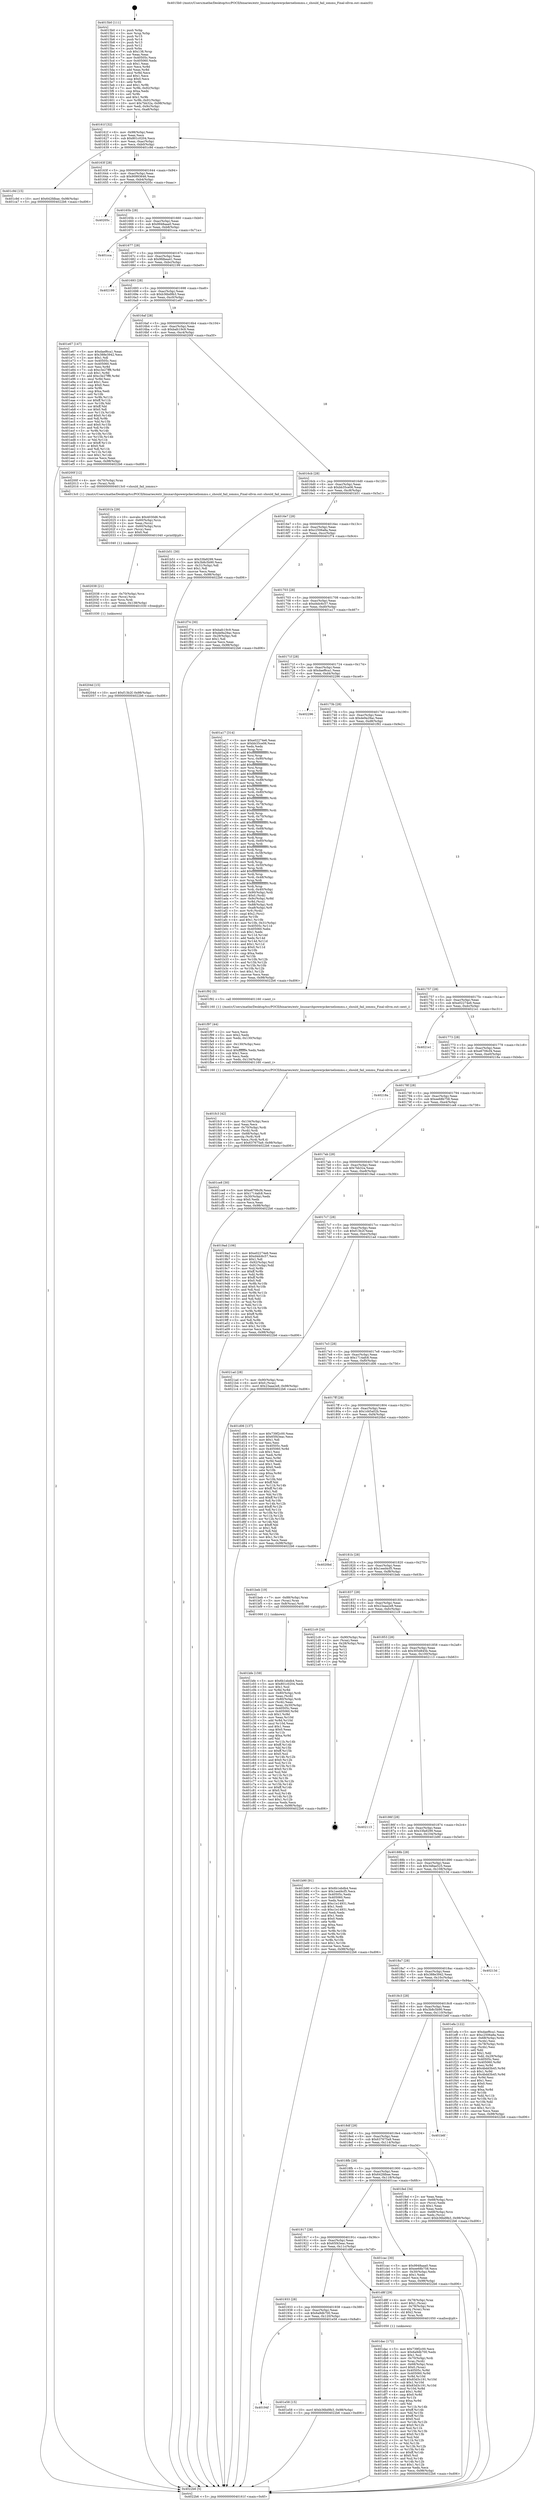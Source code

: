 digraph "0x4015b0" {
  label = "0x4015b0 (/mnt/c/Users/mathe/Desktop/tcc/POCII/binaries/extr_linuxarchpowerpckerneliommu.c_should_fail_iommu_Final-ollvm.out::main(0))"
  labelloc = "t"
  node[shape=record]

  Entry [label="",width=0.3,height=0.3,shape=circle,fillcolor=black,style=filled]
  "0x40161f" [label="{
     0x40161f [32]\l
     | [instrs]\l
     &nbsp;&nbsp;0x40161f \<+6\>: mov -0x98(%rbp),%eax\l
     &nbsp;&nbsp;0x401625 \<+2\>: mov %eax,%ecx\l
     &nbsp;&nbsp;0x401627 \<+6\>: sub $0x801c0204,%ecx\l
     &nbsp;&nbsp;0x40162d \<+6\>: mov %eax,-0xac(%rbp)\l
     &nbsp;&nbsp;0x401633 \<+6\>: mov %ecx,-0xb0(%rbp)\l
     &nbsp;&nbsp;0x401639 \<+6\>: je 0000000000401c9d \<main+0x6ed\>\l
  }"]
  "0x401c9d" [label="{
     0x401c9d [15]\l
     | [instrs]\l
     &nbsp;&nbsp;0x401c9d \<+10\>: movl $0x642fdbae,-0x98(%rbp)\l
     &nbsp;&nbsp;0x401ca7 \<+5\>: jmp 00000000004022b6 \<main+0xd06\>\l
  }"]
  "0x40163f" [label="{
     0x40163f [28]\l
     | [instrs]\l
     &nbsp;&nbsp;0x40163f \<+5\>: jmp 0000000000401644 \<main+0x94\>\l
     &nbsp;&nbsp;0x401644 \<+6\>: mov -0xac(%rbp),%eax\l
     &nbsp;&nbsp;0x40164a \<+5\>: sub $0x90993646,%eax\l
     &nbsp;&nbsp;0x40164f \<+6\>: mov %eax,-0xb4(%rbp)\l
     &nbsp;&nbsp;0x401655 \<+6\>: je 000000000040205c \<main+0xaac\>\l
  }"]
  Exit [label="",width=0.3,height=0.3,shape=circle,fillcolor=black,style=filled,peripheries=2]
  "0x40205c" [label="{
     0x40205c\l
  }", style=dashed]
  "0x40165b" [label="{
     0x40165b [28]\l
     | [instrs]\l
     &nbsp;&nbsp;0x40165b \<+5\>: jmp 0000000000401660 \<main+0xb0\>\l
     &nbsp;&nbsp;0x401660 \<+6\>: mov -0xac(%rbp),%eax\l
     &nbsp;&nbsp;0x401666 \<+5\>: sub $0x9948aaa0,%eax\l
     &nbsp;&nbsp;0x40166b \<+6\>: mov %eax,-0xb8(%rbp)\l
     &nbsp;&nbsp;0x401671 \<+6\>: je 0000000000401cca \<main+0x71a\>\l
  }"]
  "0x40204d" [label="{
     0x40204d [15]\l
     | [instrs]\l
     &nbsp;&nbsp;0x40204d \<+10\>: movl $0xf13b2f,-0x98(%rbp)\l
     &nbsp;&nbsp;0x402057 \<+5\>: jmp 00000000004022b6 \<main+0xd06\>\l
  }"]
  "0x401cca" [label="{
     0x401cca\l
  }", style=dashed]
  "0x401677" [label="{
     0x401677 [28]\l
     | [instrs]\l
     &nbsp;&nbsp;0x401677 \<+5\>: jmp 000000000040167c \<main+0xcc\>\l
     &nbsp;&nbsp;0x40167c \<+6\>: mov -0xac(%rbp),%eax\l
     &nbsp;&nbsp;0x401682 \<+5\>: sub $0x9fdbea41,%eax\l
     &nbsp;&nbsp;0x401687 \<+6\>: mov %eax,-0xbc(%rbp)\l
     &nbsp;&nbsp;0x40168d \<+6\>: je 0000000000402199 \<main+0xbe9\>\l
  }"]
  "0x402038" [label="{
     0x402038 [21]\l
     | [instrs]\l
     &nbsp;&nbsp;0x402038 \<+4\>: mov -0x70(%rbp),%rcx\l
     &nbsp;&nbsp;0x40203c \<+3\>: mov (%rcx),%rcx\l
     &nbsp;&nbsp;0x40203f \<+3\>: mov %rcx,%rdi\l
     &nbsp;&nbsp;0x402042 \<+6\>: mov %eax,-0x138(%rbp)\l
     &nbsp;&nbsp;0x402048 \<+5\>: call 0000000000401030 \<free@plt\>\l
     | [calls]\l
     &nbsp;&nbsp;0x401030 \{1\} (unknown)\l
  }"]
  "0x402199" [label="{
     0x402199\l
  }", style=dashed]
  "0x401693" [label="{
     0x401693 [28]\l
     | [instrs]\l
     &nbsp;&nbsp;0x401693 \<+5\>: jmp 0000000000401698 \<main+0xe8\>\l
     &nbsp;&nbsp;0x401698 \<+6\>: mov -0xac(%rbp),%eax\l
     &nbsp;&nbsp;0x40169e \<+5\>: sub $0xb36bd9b3,%eax\l
     &nbsp;&nbsp;0x4016a3 \<+6\>: mov %eax,-0xc0(%rbp)\l
     &nbsp;&nbsp;0x4016a9 \<+6\>: je 0000000000401e67 \<main+0x8b7\>\l
  }"]
  "0x40201b" [label="{
     0x40201b [29]\l
     | [instrs]\l
     &nbsp;&nbsp;0x40201b \<+10\>: movabs $0x4030d6,%rdi\l
     &nbsp;&nbsp;0x402025 \<+4\>: mov -0x60(%rbp),%rcx\l
     &nbsp;&nbsp;0x402029 \<+2\>: mov %eax,(%rcx)\l
     &nbsp;&nbsp;0x40202b \<+4\>: mov -0x60(%rbp),%rcx\l
     &nbsp;&nbsp;0x40202f \<+2\>: mov (%rcx),%esi\l
     &nbsp;&nbsp;0x402031 \<+2\>: mov $0x0,%al\l
     &nbsp;&nbsp;0x402033 \<+5\>: call 0000000000401040 \<printf@plt\>\l
     | [calls]\l
     &nbsp;&nbsp;0x401040 \{1\} (unknown)\l
  }"]
  "0x401e67" [label="{
     0x401e67 [147]\l
     | [instrs]\l
     &nbsp;&nbsp;0x401e67 \<+5\>: mov $0xdaef6ca1,%eax\l
     &nbsp;&nbsp;0x401e6c \<+5\>: mov $0x388e3942,%ecx\l
     &nbsp;&nbsp;0x401e71 \<+2\>: mov $0x1,%dl\l
     &nbsp;&nbsp;0x401e73 \<+7\>: mov 0x40505c,%esi\l
     &nbsp;&nbsp;0x401e7a \<+7\>: mov 0x405060,%edi\l
     &nbsp;&nbsp;0x401e81 \<+3\>: mov %esi,%r8d\l
     &nbsp;&nbsp;0x401e84 \<+7\>: sub $0xc3e27ff8,%r8d\l
     &nbsp;&nbsp;0x401e8b \<+4\>: sub $0x1,%r8d\l
     &nbsp;&nbsp;0x401e8f \<+7\>: add $0xc3e27ff8,%r8d\l
     &nbsp;&nbsp;0x401e96 \<+4\>: imul %r8d,%esi\l
     &nbsp;&nbsp;0x401e9a \<+3\>: and $0x1,%esi\l
     &nbsp;&nbsp;0x401e9d \<+3\>: cmp $0x0,%esi\l
     &nbsp;&nbsp;0x401ea0 \<+4\>: sete %r9b\l
     &nbsp;&nbsp;0x401ea4 \<+3\>: cmp $0xa,%edi\l
     &nbsp;&nbsp;0x401ea7 \<+4\>: setl %r10b\l
     &nbsp;&nbsp;0x401eab \<+3\>: mov %r9b,%r11b\l
     &nbsp;&nbsp;0x401eae \<+4\>: xor $0xff,%r11b\l
     &nbsp;&nbsp;0x401eb2 \<+3\>: mov %r10b,%bl\l
     &nbsp;&nbsp;0x401eb5 \<+3\>: xor $0xff,%bl\l
     &nbsp;&nbsp;0x401eb8 \<+3\>: xor $0x0,%dl\l
     &nbsp;&nbsp;0x401ebb \<+3\>: mov %r11b,%r14b\l
     &nbsp;&nbsp;0x401ebe \<+4\>: and $0x0,%r14b\l
     &nbsp;&nbsp;0x401ec2 \<+3\>: and %dl,%r9b\l
     &nbsp;&nbsp;0x401ec5 \<+3\>: mov %bl,%r15b\l
     &nbsp;&nbsp;0x401ec8 \<+4\>: and $0x0,%r15b\l
     &nbsp;&nbsp;0x401ecc \<+3\>: and %dl,%r10b\l
     &nbsp;&nbsp;0x401ecf \<+3\>: or %r9b,%r14b\l
     &nbsp;&nbsp;0x401ed2 \<+3\>: or %r10b,%r15b\l
     &nbsp;&nbsp;0x401ed5 \<+3\>: xor %r15b,%r14b\l
     &nbsp;&nbsp;0x401ed8 \<+3\>: or %bl,%r11b\l
     &nbsp;&nbsp;0x401edb \<+4\>: xor $0xff,%r11b\l
     &nbsp;&nbsp;0x401edf \<+3\>: or $0x0,%dl\l
     &nbsp;&nbsp;0x401ee2 \<+3\>: and %dl,%r11b\l
     &nbsp;&nbsp;0x401ee5 \<+3\>: or %r11b,%r14b\l
     &nbsp;&nbsp;0x401ee8 \<+4\>: test $0x1,%r14b\l
     &nbsp;&nbsp;0x401eec \<+3\>: cmovne %ecx,%eax\l
     &nbsp;&nbsp;0x401eef \<+6\>: mov %eax,-0x98(%rbp)\l
     &nbsp;&nbsp;0x401ef5 \<+5\>: jmp 00000000004022b6 \<main+0xd06\>\l
  }"]
  "0x4016af" [label="{
     0x4016af [28]\l
     | [instrs]\l
     &nbsp;&nbsp;0x4016af \<+5\>: jmp 00000000004016b4 \<main+0x104\>\l
     &nbsp;&nbsp;0x4016b4 \<+6\>: mov -0xac(%rbp),%eax\l
     &nbsp;&nbsp;0x4016ba \<+5\>: sub $0xbafc19c9,%eax\l
     &nbsp;&nbsp;0x4016bf \<+6\>: mov %eax,-0xc4(%rbp)\l
     &nbsp;&nbsp;0x4016c5 \<+6\>: je 000000000040200f \<main+0xa5f\>\l
  }"]
  "0x401fc3" [label="{
     0x401fc3 [42]\l
     | [instrs]\l
     &nbsp;&nbsp;0x401fc3 \<+6\>: mov -0x134(%rbp),%ecx\l
     &nbsp;&nbsp;0x401fc9 \<+3\>: imul %eax,%ecx\l
     &nbsp;&nbsp;0x401fcc \<+4\>: mov -0x70(%rbp),%rdi\l
     &nbsp;&nbsp;0x401fd0 \<+3\>: mov (%rdi),%rdi\l
     &nbsp;&nbsp;0x401fd3 \<+4\>: mov -0x68(%rbp),%r8\l
     &nbsp;&nbsp;0x401fd7 \<+3\>: movslq (%r8),%r8\l
     &nbsp;&nbsp;0x401fda \<+4\>: mov %ecx,(%rdi,%r8,4)\l
     &nbsp;&nbsp;0x401fde \<+10\>: movl $0x637675a9,-0x98(%rbp)\l
     &nbsp;&nbsp;0x401fe8 \<+5\>: jmp 00000000004022b6 \<main+0xd06\>\l
  }"]
  "0x40200f" [label="{
     0x40200f [12]\l
     | [instrs]\l
     &nbsp;&nbsp;0x40200f \<+4\>: mov -0x70(%rbp),%rax\l
     &nbsp;&nbsp;0x402013 \<+3\>: mov (%rax),%rdi\l
     &nbsp;&nbsp;0x402016 \<+5\>: call 00000000004013c0 \<should_fail_iommu\>\l
     | [calls]\l
     &nbsp;&nbsp;0x4013c0 \{1\} (/mnt/c/Users/mathe/Desktop/tcc/POCII/binaries/extr_linuxarchpowerpckerneliommu.c_should_fail_iommu_Final-ollvm.out::should_fail_iommu)\l
  }"]
  "0x4016cb" [label="{
     0x4016cb [28]\l
     | [instrs]\l
     &nbsp;&nbsp;0x4016cb \<+5\>: jmp 00000000004016d0 \<main+0x120\>\l
     &nbsp;&nbsp;0x4016d0 \<+6\>: mov -0xac(%rbp),%eax\l
     &nbsp;&nbsp;0x4016d6 \<+5\>: sub $0xbb35ce06,%eax\l
     &nbsp;&nbsp;0x4016db \<+6\>: mov %eax,-0xc8(%rbp)\l
     &nbsp;&nbsp;0x4016e1 \<+6\>: je 0000000000401b51 \<main+0x5a1\>\l
  }"]
  "0x401f97" [label="{
     0x401f97 [44]\l
     | [instrs]\l
     &nbsp;&nbsp;0x401f97 \<+2\>: xor %ecx,%ecx\l
     &nbsp;&nbsp;0x401f99 \<+5\>: mov $0x2,%edx\l
     &nbsp;&nbsp;0x401f9e \<+6\>: mov %edx,-0x130(%rbp)\l
     &nbsp;&nbsp;0x401fa4 \<+1\>: cltd\l
     &nbsp;&nbsp;0x401fa5 \<+6\>: mov -0x130(%rbp),%esi\l
     &nbsp;&nbsp;0x401fab \<+2\>: idiv %esi\l
     &nbsp;&nbsp;0x401fad \<+6\>: imul $0xfffffffe,%edx,%edx\l
     &nbsp;&nbsp;0x401fb3 \<+3\>: sub $0x1,%ecx\l
     &nbsp;&nbsp;0x401fb6 \<+2\>: sub %ecx,%edx\l
     &nbsp;&nbsp;0x401fb8 \<+6\>: mov %edx,-0x134(%rbp)\l
     &nbsp;&nbsp;0x401fbe \<+5\>: call 0000000000401160 \<next_i\>\l
     | [calls]\l
     &nbsp;&nbsp;0x401160 \{1\} (/mnt/c/Users/mathe/Desktop/tcc/POCII/binaries/extr_linuxarchpowerpckerneliommu.c_should_fail_iommu_Final-ollvm.out::next_i)\l
  }"]
  "0x401b51" [label="{
     0x401b51 [30]\l
     | [instrs]\l
     &nbsp;&nbsp;0x401b51 \<+5\>: mov $0x33fa9299,%eax\l
     &nbsp;&nbsp;0x401b56 \<+5\>: mov $0x3b8c5b90,%ecx\l
     &nbsp;&nbsp;0x401b5b \<+3\>: mov -0x31(%rbp),%dl\l
     &nbsp;&nbsp;0x401b5e \<+3\>: test $0x1,%dl\l
     &nbsp;&nbsp;0x401b61 \<+3\>: cmovne %ecx,%eax\l
     &nbsp;&nbsp;0x401b64 \<+6\>: mov %eax,-0x98(%rbp)\l
     &nbsp;&nbsp;0x401b6a \<+5\>: jmp 00000000004022b6 \<main+0xd06\>\l
  }"]
  "0x4016e7" [label="{
     0x4016e7 [28]\l
     | [instrs]\l
     &nbsp;&nbsp;0x4016e7 \<+5\>: jmp 00000000004016ec \<main+0x13c\>\l
     &nbsp;&nbsp;0x4016ec \<+6\>: mov -0xac(%rbp),%eax\l
     &nbsp;&nbsp;0x4016f2 \<+5\>: sub $0xc2506a8a,%eax\l
     &nbsp;&nbsp;0x4016f7 \<+6\>: mov %eax,-0xcc(%rbp)\l
     &nbsp;&nbsp;0x4016fd \<+6\>: je 0000000000401f74 \<main+0x9c4\>\l
  }"]
  "0x40194f" [label="{
     0x40194f\l
  }", style=dashed]
  "0x401f74" [label="{
     0x401f74 [30]\l
     | [instrs]\l
     &nbsp;&nbsp;0x401f74 \<+5\>: mov $0xbafc19c9,%eax\l
     &nbsp;&nbsp;0x401f79 \<+5\>: mov $0xde9a29ac,%ecx\l
     &nbsp;&nbsp;0x401f7e \<+3\>: mov -0x29(%rbp),%dl\l
     &nbsp;&nbsp;0x401f81 \<+3\>: test $0x1,%dl\l
     &nbsp;&nbsp;0x401f84 \<+3\>: cmovne %ecx,%eax\l
     &nbsp;&nbsp;0x401f87 \<+6\>: mov %eax,-0x98(%rbp)\l
     &nbsp;&nbsp;0x401f8d \<+5\>: jmp 00000000004022b6 \<main+0xd06\>\l
  }"]
  "0x401703" [label="{
     0x401703 [28]\l
     | [instrs]\l
     &nbsp;&nbsp;0x401703 \<+5\>: jmp 0000000000401708 \<main+0x158\>\l
     &nbsp;&nbsp;0x401708 \<+6\>: mov -0xac(%rbp),%eax\l
     &nbsp;&nbsp;0x40170e \<+5\>: sub $0xd4dc6c57,%eax\l
     &nbsp;&nbsp;0x401713 \<+6\>: mov %eax,-0xd0(%rbp)\l
     &nbsp;&nbsp;0x401719 \<+6\>: je 0000000000401a17 \<main+0x467\>\l
  }"]
  "0x401e58" [label="{
     0x401e58 [15]\l
     | [instrs]\l
     &nbsp;&nbsp;0x401e58 \<+10\>: movl $0xb36bd9b3,-0x98(%rbp)\l
     &nbsp;&nbsp;0x401e62 \<+5\>: jmp 00000000004022b6 \<main+0xd06\>\l
  }"]
  "0x401a17" [label="{
     0x401a17 [314]\l
     | [instrs]\l
     &nbsp;&nbsp;0x401a17 \<+5\>: mov $0xe02274e6,%eax\l
     &nbsp;&nbsp;0x401a1c \<+5\>: mov $0xbb35ce06,%ecx\l
     &nbsp;&nbsp;0x401a21 \<+2\>: xor %edx,%edx\l
     &nbsp;&nbsp;0x401a23 \<+3\>: mov %rsp,%rsi\l
     &nbsp;&nbsp;0x401a26 \<+4\>: add $0xfffffffffffffff0,%rsi\l
     &nbsp;&nbsp;0x401a2a \<+3\>: mov %rsi,%rsp\l
     &nbsp;&nbsp;0x401a2d \<+7\>: mov %rsi,-0x90(%rbp)\l
     &nbsp;&nbsp;0x401a34 \<+3\>: mov %rsp,%rsi\l
     &nbsp;&nbsp;0x401a37 \<+4\>: add $0xfffffffffffffff0,%rsi\l
     &nbsp;&nbsp;0x401a3b \<+3\>: mov %rsi,%rsp\l
     &nbsp;&nbsp;0x401a3e \<+3\>: mov %rsp,%rdi\l
     &nbsp;&nbsp;0x401a41 \<+4\>: add $0xfffffffffffffff0,%rdi\l
     &nbsp;&nbsp;0x401a45 \<+3\>: mov %rdi,%rsp\l
     &nbsp;&nbsp;0x401a48 \<+7\>: mov %rdi,-0x88(%rbp)\l
     &nbsp;&nbsp;0x401a4f \<+3\>: mov %rsp,%rdi\l
     &nbsp;&nbsp;0x401a52 \<+4\>: add $0xfffffffffffffff0,%rdi\l
     &nbsp;&nbsp;0x401a56 \<+3\>: mov %rdi,%rsp\l
     &nbsp;&nbsp;0x401a59 \<+4\>: mov %rdi,-0x80(%rbp)\l
     &nbsp;&nbsp;0x401a5d \<+3\>: mov %rsp,%rdi\l
     &nbsp;&nbsp;0x401a60 \<+4\>: add $0xfffffffffffffff0,%rdi\l
     &nbsp;&nbsp;0x401a64 \<+3\>: mov %rdi,%rsp\l
     &nbsp;&nbsp;0x401a67 \<+4\>: mov %rdi,-0x78(%rbp)\l
     &nbsp;&nbsp;0x401a6b \<+3\>: mov %rsp,%rdi\l
     &nbsp;&nbsp;0x401a6e \<+4\>: add $0xfffffffffffffff0,%rdi\l
     &nbsp;&nbsp;0x401a72 \<+3\>: mov %rdi,%rsp\l
     &nbsp;&nbsp;0x401a75 \<+4\>: mov %rdi,-0x70(%rbp)\l
     &nbsp;&nbsp;0x401a79 \<+3\>: mov %rsp,%rdi\l
     &nbsp;&nbsp;0x401a7c \<+4\>: add $0xfffffffffffffff0,%rdi\l
     &nbsp;&nbsp;0x401a80 \<+3\>: mov %rdi,%rsp\l
     &nbsp;&nbsp;0x401a83 \<+4\>: mov %rdi,-0x68(%rbp)\l
     &nbsp;&nbsp;0x401a87 \<+3\>: mov %rsp,%rdi\l
     &nbsp;&nbsp;0x401a8a \<+4\>: add $0xfffffffffffffff0,%rdi\l
     &nbsp;&nbsp;0x401a8e \<+3\>: mov %rdi,%rsp\l
     &nbsp;&nbsp;0x401a91 \<+4\>: mov %rdi,-0x60(%rbp)\l
     &nbsp;&nbsp;0x401a95 \<+3\>: mov %rsp,%rdi\l
     &nbsp;&nbsp;0x401a98 \<+4\>: add $0xfffffffffffffff0,%rdi\l
     &nbsp;&nbsp;0x401a9c \<+3\>: mov %rdi,%rsp\l
     &nbsp;&nbsp;0x401a9f \<+4\>: mov %rdi,-0x58(%rbp)\l
     &nbsp;&nbsp;0x401aa3 \<+3\>: mov %rsp,%rdi\l
     &nbsp;&nbsp;0x401aa6 \<+4\>: add $0xfffffffffffffff0,%rdi\l
     &nbsp;&nbsp;0x401aaa \<+3\>: mov %rdi,%rsp\l
     &nbsp;&nbsp;0x401aad \<+4\>: mov %rdi,-0x50(%rbp)\l
     &nbsp;&nbsp;0x401ab1 \<+3\>: mov %rsp,%rdi\l
     &nbsp;&nbsp;0x401ab4 \<+4\>: add $0xfffffffffffffff0,%rdi\l
     &nbsp;&nbsp;0x401ab8 \<+3\>: mov %rdi,%rsp\l
     &nbsp;&nbsp;0x401abb \<+4\>: mov %rdi,-0x48(%rbp)\l
     &nbsp;&nbsp;0x401abf \<+3\>: mov %rsp,%rdi\l
     &nbsp;&nbsp;0x401ac2 \<+4\>: add $0xfffffffffffffff0,%rdi\l
     &nbsp;&nbsp;0x401ac6 \<+3\>: mov %rdi,%rsp\l
     &nbsp;&nbsp;0x401ac9 \<+4\>: mov %rdi,-0x40(%rbp)\l
     &nbsp;&nbsp;0x401acd \<+7\>: mov -0x90(%rbp),%rdi\l
     &nbsp;&nbsp;0x401ad4 \<+6\>: movl $0x0,(%rdi)\l
     &nbsp;&nbsp;0x401ada \<+7\>: mov -0x9c(%rbp),%r8d\l
     &nbsp;&nbsp;0x401ae1 \<+3\>: mov %r8d,(%rsi)\l
     &nbsp;&nbsp;0x401ae4 \<+7\>: mov -0x88(%rbp),%rdi\l
     &nbsp;&nbsp;0x401aeb \<+7\>: mov -0xa8(%rbp),%r9\l
     &nbsp;&nbsp;0x401af2 \<+3\>: mov %r9,(%rdi)\l
     &nbsp;&nbsp;0x401af5 \<+3\>: cmpl $0x2,(%rsi)\l
     &nbsp;&nbsp;0x401af8 \<+4\>: setne %r10b\l
     &nbsp;&nbsp;0x401afc \<+4\>: and $0x1,%r10b\l
     &nbsp;&nbsp;0x401b00 \<+4\>: mov %r10b,-0x31(%rbp)\l
     &nbsp;&nbsp;0x401b04 \<+8\>: mov 0x40505c,%r11d\l
     &nbsp;&nbsp;0x401b0c \<+7\>: mov 0x405060,%ebx\l
     &nbsp;&nbsp;0x401b13 \<+3\>: sub $0x1,%edx\l
     &nbsp;&nbsp;0x401b16 \<+3\>: mov %r11d,%r14d\l
     &nbsp;&nbsp;0x401b19 \<+3\>: add %edx,%r14d\l
     &nbsp;&nbsp;0x401b1c \<+4\>: imul %r14d,%r11d\l
     &nbsp;&nbsp;0x401b20 \<+4\>: and $0x1,%r11d\l
     &nbsp;&nbsp;0x401b24 \<+4\>: cmp $0x0,%r11d\l
     &nbsp;&nbsp;0x401b28 \<+4\>: sete %r10b\l
     &nbsp;&nbsp;0x401b2c \<+3\>: cmp $0xa,%ebx\l
     &nbsp;&nbsp;0x401b2f \<+4\>: setl %r15b\l
     &nbsp;&nbsp;0x401b33 \<+3\>: mov %r10b,%r12b\l
     &nbsp;&nbsp;0x401b36 \<+3\>: and %r15b,%r12b\l
     &nbsp;&nbsp;0x401b39 \<+3\>: xor %r15b,%r10b\l
     &nbsp;&nbsp;0x401b3c \<+3\>: or %r10b,%r12b\l
     &nbsp;&nbsp;0x401b3f \<+4\>: test $0x1,%r12b\l
     &nbsp;&nbsp;0x401b43 \<+3\>: cmovne %ecx,%eax\l
     &nbsp;&nbsp;0x401b46 \<+6\>: mov %eax,-0x98(%rbp)\l
     &nbsp;&nbsp;0x401b4c \<+5\>: jmp 00000000004022b6 \<main+0xd06\>\l
  }"]
  "0x40171f" [label="{
     0x40171f [28]\l
     | [instrs]\l
     &nbsp;&nbsp;0x40171f \<+5\>: jmp 0000000000401724 \<main+0x174\>\l
     &nbsp;&nbsp;0x401724 \<+6\>: mov -0xac(%rbp),%eax\l
     &nbsp;&nbsp;0x40172a \<+5\>: sub $0xdaef6ca1,%eax\l
     &nbsp;&nbsp;0x40172f \<+6\>: mov %eax,-0xd4(%rbp)\l
     &nbsp;&nbsp;0x401735 \<+6\>: je 0000000000402296 \<main+0xce6\>\l
  }"]
  "0x401dac" [label="{
     0x401dac [172]\l
     | [instrs]\l
     &nbsp;&nbsp;0x401dac \<+5\>: mov $0x739f2c00,%ecx\l
     &nbsp;&nbsp;0x401db1 \<+5\>: mov $0x6a9db700,%edx\l
     &nbsp;&nbsp;0x401db6 \<+3\>: mov $0x1,%sil\l
     &nbsp;&nbsp;0x401db9 \<+4\>: mov -0x70(%rbp),%rdi\l
     &nbsp;&nbsp;0x401dbd \<+3\>: mov %rax,(%rdi)\l
     &nbsp;&nbsp;0x401dc0 \<+4\>: mov -0x68(%rbp),%rax\l
     &nbsp;&nbsp;0x401dc4 \<+6\>: movl $0x0,(%rax)\l
     &nbsp;&nbsp;0x401dca \<+8\>: mov 0x40505c,%r8d\l
     &nbsp;&nbsp;0x401dd2 \<+8\>: mov 0x405060,%r9d\l
     &nbsp;&nbsp;0x401dda \<+3\>: mov %r8d,%r10d\l
     &nbsp;&nbsp;0x401ddd \<+7\>: add $0x83d3c191,%r10d\l
     &nbsp;&nbsp;0x401de4 \<+4\>: sub $0x1,%r10d\l
     &nbsp;&nbsp;0x401de8 \<+7\>: sub $0x83d3c191,%r10d\l
     &nbsp;&nbsp;0x401def \<+4\>: imul %r10d,%r8d\l
     &nbsp;&nbsp;0x401df3 \<+4\>: and $0x1,%r8d\l
     &nbsp;&nbsp;0x401df7 \<+4\>: cmp $0x0,%r8d\l
     &nbsp;&nbsp;0x401dfb \<+4\>: sete %r11b\l
     &nbsp;&nbsp;0x401dff \<+4\>: cmp $0xa,%r9d\l
     &nbsp;&nbsp;0x401e03 \<+3\>: setl %bl\l
     &nbsp;&nbsp;0x401e06 \<+3\>: mov %r11b,%r14b\l
     &nbsp;&nbsp;0x401e09 \<+4\>: xor $0xff,%r14b\l
     &nbsp;&nbsp;0x401e0d \<+3\>: mov %bl,%r15b\l
     &nbsp;&nbsp;0x401e10 \<+4\>: xor $0xff,%r15b\l
     &nbsp;&nbsp;0x401e14 \<+4\>: xor $0x0,%sil\l
     &nbsp;&nbsp;0x401e18 \<+3\>: mov %r14b,%r12b\l
     &nbsp;&nbsp;0x401e1b \<+4\>: and $0x0,%r12b\l
     &nbsp;&nbsp;0x401e1f \<+3\>: and %sil,%r11b\l
     &nbsp;&nbsp;0x401e22 \<+3\>: mov %r15b,%r13b\l
     &nbsp;&nbsp;0x401e25 \<+4\>: and $0x0,%r13b\l
     &nbsp;&nbsp;0x401e29 \<+3\>: and %sil,%bl\l
     &nbsp;&nbsp;0x401e2c \<+3\>: or %r11b,%r12b\l
     &nbsp;&nbsp;0x401e2f \<+3\>: or %bl,%r13b\l
     &nbsp;&nbsp;0x401e32 \<+3\>: xor %r13b,%r12b\l
     &nbsp;&nbsp;0x401e35 \<+3\>: or %r15b,%r14b\l
     &nbsp;&nbsp;0x401e38 \<+4\>: xor $0xff,%r14b\l
     &nbsp;&nbsp;0x401e3c \<+4\>: or $0x0,%sil\l
     &nbsp;&nbsp;0x401e40 \<+3\>: and %sil,%r14b\l
     &nbsp;&nbsp;0x401e43 \<+3\>: or %r14b,%r12b\l
     &nbsp;&nbsp;0x401e46 \<+4\>: test $0x1,%r12b\l
     &nbsp;&nbsp;0x401e4a \<+3\>: cmovne %edx,%ecx\l
     &nbsp;&nbsp;0x401e4d \<+6\>: mov %ecx,-0x98(%rbp)\l
     &nbsp;&nbsp;0x401e53 \<+5\>: jmp 00000000004022b6 \<main+0xd06\>\l
  }"]
  "0x402296" [label="{
     0x402296\l
  }", style=dashed]
  "0x40173b" [label="{
     0x40173b [28]\l
     | [instrs]\l
     &nbsp;&nbsp;0x40173b \<+5\>: jmp 0000000000401740 \<main+0x190\>\l
     &nbsp;&nbsp;0x401740 \<+6\>: mov -0xac(%rbp),%eax\l
     &nbsp;&nbsp;0x401746 \<+5\>: sub $0xde9a29ac,%eax\l
     &nbsp;&nbsp;0x40174b \<+6\>: mov %eax,-0xd8(%rbp)\l
     &nbsp;&nbsp;0x401751 \<+6\>: je 0000000000401f92 \<main+0x9e2\>\l
  }"]
  "0x401933" [label="{
     0x401933 [28]\l
     | [instrs]\l
     &nbsp;&nbsp;0x401933 \<+5\>: jmp 0000000000401938 \<main+0x388\>\l
     &nbsp;&nbsp;0x401938 \<+6\>: mov -0xac(%rbp),%eax\l
     &nbsp;&nbsp;0x40193e \<+5\>: sub $0x6a9db700,%eax\l
     &nbsp;&nbsp;0x401943 \<+6\>: mov %eax,-0x120(%rbp)\l
     &nbsp;&nbsp;0x401949 \<+6\>: je 0000000000401e58 \<main+0x8a8\>\l
  }"]
  "0x401f92" [label="{
     0x401f92 [5]\l
     | [instrs]\l
     &nbsp;&nbsp;0x401f92 \<+5\>: call 0000000000401160 \<next_i\>\l
     | [calls]\l
     &nbsp;&nbsp;0x401160 \{1\} (/mnt/c/Users/mathe/Desktop/tcc/POCII/binaries/extr_linuxarchpowerpckerneliommu.c_should_fail_iommu_Final-ollvm.out::next_i)\l
  }"]
  "0x401757" [label="{
     0x401757 [28]\l
     | [instrs]\l
     &nbsp;&nbsp;0x401757 \<+5\>: jmp 000000000040175c \<main+0x1ac\>\l
     &nbsp;&nbsp;0x40175c \<+6\>: mov -0xac(%rbp),%eax\l
     &nbsp;&nbsp;0x401762 \<+5\>: sub $0xe02274e6,%eax\l
     &nbsp;&nbsp;0x401767 \<+6\>: mov %eax,-0xdc(%rbp)\l
     &nbsp;&nbsp;0x40176d \<+6\>: je 00000000004021e1 \<main+0xc31\>\l
  }"]
  "0x401d8f" [label="{
     0x401d8f [29]\l
     | [instrs]\l
     &nbsp;&nbsp;0x401d8f \<+4\>: mov -0x78(%rbp),%rax\l
     &nbsp;&nbsp;0x401d93 \<+6\>: movl $0x1,(%rax)\l
     &nbsp;&nbsp;0x401d99 \<+4\>: mov -0x78(%rbp),%rax\l
     &nbsp;&nbsp;0x401d9d \<+3\>: movslq (%rax),%rax\l
     &nbsp;&nbsp;0x401da0 \<+4\>: shl $0x2,%rax\l
     &nbsp;&nbsp;0x401da4 \<+3\>: mov %rax,%rdi\l
     &nbsp;&nbsp;0x401da7 \<+5\>: call 0000000000401050 \<malloc@plt\>\l
     | [calls]\l
     &nbsp;&nbsp;0x401050 \{1\} (unknown)\l
  }"]
  "0x4021e1" [label="{
     0x4021e1\l
  }", style=dashed]
  "0x401773" [label="{
     0x401773 [28]\l
     | [instrs]\l
     &nbsp;&nbsp;0x401773 \<+5\>: jmp 0000000000401778 \<main+0x1c8\>\l
     &nbsp;&nbsp;0x401778 \<+6\>: mov -0xac(%rbp),%eax\l
     &nbsp;&nbsp;0x40177e \<+5\>: sub $0xe6706cf4,%eax\l
     &nbsp;&nbsp;0x401783 \<+6\>: mov %eax,-0xe0(%rbp)\l
     &nbsp;&nbsp;0x401789 \<+6\>: je 000000000040218a \<main+0xbda\>\l
  }"]
  "0x401917" [label="{
     0x401917 [28]\l
     | [instrs]\l
     &nbsp;&nbsp;0x401917 \<+5\>: jmp 000000000040191c \<main+0x36c\>\l
     &nbsp;&nbsp;0x40191c \<+6\>: mov -0xac(%rbp),%eax\l
     &nbsp;&nbsp;0x401922 \<+5\>: sub $0x65f43eac,%eax\l
     &nbsp;&nbsp;0x401927 \<+6\>: mov %eax,-0x11c(%rbp)\l
     &nbsp;&nbsp;0x40192d \<+6\>: je 0000000000401d8f \<main+0x7df\>\l
  }"]
  "0x40218a" [label="{
     0x40218a\l
  }", style=dashed]
  "0x40178f" [label="{
     0x40178f [28]\l
     | [instrs]\l
     &nbsp;&nbsp;0x40178f \<+5\>: jmp 0000000000401794 \<main+0x1e4\>\l
     &nbsp;&nbsp;0x401794 \<+6\>: mov -0xac(%rbp),%eax\l
     &nbsp;&nbsp;0x40179a \<+5\>: sub $0xee68b758,%eax\l
     &nbsp;&nbsp;0x40179f \<+6\>: mov %eax,-0xe4(%rbp)\l
     &nbsp;&nbsp;0x4017a5 \<+6\>: je 0000000000401ce8 \<main+0x738\>\l
  }"]
  "0x401cac" [label="{
     0x401cac [30]\l
     | [instrs]\l
     &nbsp;&nbsp;0x401cac \<+5\>: mov $0x9948aaa0,%eax\l
     &nbsp;&nbsp;0x401cb1 \<+5\>: mov $0xee68b758,%ecx\l
     &nbsp;&nbsp;0x401cb6 \<+3\>: mov -0x30(%rbp),%edx\l
     &nbsp;&nbsp;0x401cb9 \<+3\>: cmp $0x1,%edx\l
     &nbsp;&nbsp;0x401cbc \<+3\>: cmovl %ecx,%eax\l
     &nbsp;&nbsp;0x401cbf \<+6\>: mov %eax,-0x98(%rbp)\l
     &nbsp;&nbsp;0x401cc5 \<+5\>: jmp 00000000004022b6 \<main+0xd06\>\l
  }"]
  "0x401ce8" [label="{
     0x401ce8 [30]\l
     | [instrs]\l
     &nbsp;&nbsp;0x401ce8 \<+5\>: mov $0xe6706cf4,%eax\l
     &nbsp;&nbsp;0x401ced \<+5\>: mov $0x1714afc8,%ecx\l
     &nbsp;&nbsp;0x401cf2 \<+3\>: mov -0x30(%rbp),%edx\l
     &nbsp;&nbsp;0x401cf5 \<+3\>: cmp $0x0,%edx\l
     &nbsp;&nbsp;0x401cf8 \<+3\>: cmove %ecx,%eax\l
     &nbsp;&nbsp;0x401cfb \<+6\>: mov %eax,-0x98(%rbp)\l
     &nbsp;&nbsp;0x401d01 \<+5\>: jmp 00000000004022b6 \<main+0xd06\>\l
  }"]
  "0x4017ab" [label="{
     0x4017ab [28]\l
     | [instrs]\l
     &nbsp;&nbsp;0x4017ab \<+5\>: jmp 00000000004017b0 \<main+0x200\>\l
     &nbsp;&nbsp;0x4017b0 \<+6\>: mov -0xac(%rbp),%eax\l
     &nbsp;&nbsp;0x4017b6 \<+5\>: sub $0x7bb32a,%eax\l
     &nbsp;&nbsp;0x4017bb \<+6\>: mov %eax,-0xe8(%rbp)\l
     &nbsp;&nbsp;0x4017c1 \<+6\>: je 00000000004019ad \<main+0x3fd\>\l
  }"]
  "0x4018fb" [label="{
     0x4018fb [28]\l
     | [instrs]\l
     &nbsp;&nbsp;0x4018fb \<+5\>: jmp 0000000000401900 \<main+0x350\>\l
     &nbsp;&nbsp;0x401900 \<+6\>: mov -0xac(%rbp),%eax\l
     &nbsp;&nbsp;0x401906 \<+5\>: sub $0x642fdbae,%eax\l
     &nbsp;&nbsp;0x40190b \<+6\>: mov %eax,-0x118(%rbp)\l
     &nbsp;&nbsp;0x401911 \<+6\>: je 0000000000401cac \<main+0x6fc\>\l
  }"]
  "0x4019ad" [label="{
     0x4019ad [106]\l
     | [instrs]\l
     &nbsp;&nbsp;0x4019ad \<+5\>: mov $0xe02274e6,%eax\l
     &nbsp;&nbsp;0x4019b2 \<+5\>: mov $0xd4dc6c57,%ecx\l
     &nbsp;&nbsp;0x4019b7 \<+2\>: mov $0x1,%dl\l
     &nbsp;&nbsp;0x4019b9 \<+7\>: mov -0x92(%rbp),%sil\l
     &nbsp;&nbsp;0x4019c0 \<+7\>: mov -0x91(%rbp),%dil\l
     &nbsp;&nbsp;0x4019c7 \<+3\>: mov %sil,%r8b\l
     &nbsp;&nbsp;0x4019ca \<+4\>: xor $0xff,%r8b\l
     &nbsp;&nbsp;0x4019ce \<+3\>: mov %dil,%r9b\l
     &nbsp;&nbsp;0x4019d1 \<+4\>: xor $0xff,%r9b\l
     &nbsp;&nbsp;0x4019d5 \<+3\>: xor $0x0,%dl\l
     &nbsp;&nbsp;0x4019d8 \<+3\>: mov %r8b,%r10b\l
     &nbsp;&nbsp;0x4019db \<+4\>: and $0x0,%r10b\l
     &nbsp;&nbsp;0x4019df \<+3\>: and %dl,%sil\l
     &nbsp;&nbsp;0x4019e2 \<+3\>: mov %r9b,%r11b\l
     &nbsp;&nbsp;0x4019e5 \<+4\>: and $0x0,%r11b\l
     &nbsp;&nbsp;0x4019e9 \<+3\>: and %dl,%dil\l
     &nbsp;&nbsp;0x4019ec \<+3\>: or %sil,%r10b\l
     &nbsp;&nbsp;0x4019ef \<+3\>: or %dil,%r11b\l
     &nbsp;&nbsp;0x4019f2 \<+3\>: xor %r11b,%r10b\l
     &nbsp;&nbsp;0x4019f5 \<+3\>: or %r9b,%r8b\l
     &nbsp;&nbsp;0x4019f8 \<+4\>: xor $0xff,%r8b\l
     &nbsp;&nbsp;0x4019fc \<+3\>: or $0x0,%dl\l
     &nbsp;&nbsp;0x4019ff \<+3\>: and %dl,%r8b\l
     &nbsp;&nbsp;0x401a02 \<+3\>: or %r8b,%r10b\l
     &nbsp;&nbsp;0x401a05 \<+4\>: test $0x1,%r10b\l
     &nbsp;&nbsp;0x401a09 \<+3\>: cmovne %ecx,%eax\l
     &nbsp;&nbsp;0x401a0c \<+6\>: mov %eax,-0x98(%rbp)\l
     &nbsp;&nbsp;0x401a12 \<+5\>: jmp 00000000004022b6 \<main+0xd06\>\l
  }"]
  "0x4017c7" [label="{
     0x4017c7 [28]\l
     | [instrs]\l
     &nbsp;&nbsp;0x4017c7 \<+5\>: jmp 00000000004017cc \<main+0x21c\>\l
     &nbsp;&nbsp;0x4017cc \<+6\>: mov -0xac(%rbp),%eax\l
     &nbsp;&nbsp;0x4017d2 \<+5\>: sub $0xf13b2f,%eax\l
     &nbsp;&nbsp;0x4017d7 \<+6\>: mov %eax,-0xec(%rbp)\l
     &nbsp;&nbsp;0x4017dd \<+6\>: je 00000000004021ad \<main+0xbfd\>\l
  }"]
  "0x4022b6" [label="{
     0x4022b6 [5]\l
     | [instrs]\l
     &nbsp;&nbsp;0x4022b6 \<+5\>: jmp 000000000040161f \<main+0x6f\>\l
  }"]
  "0x4015b0" [label="{
     0x4015b0 [111]\l
     | [instrs]\l
     &nbsp;&nbsp;0x4015b0 \<+1\>: push %rbp\l
     &nbsp;&nbsp;0x4015b1 \<+3\>: mov %rsp,%rbp\l
     &nbsp;&nbsp;0x4015b4 \<+2\>: push %r15\l
     &nbsp;&nbsp;0x4015b6 \<+2\>: push %r14\l
     &nbsp;&nbsp;0x4015b8 \<+2\>: push %r13\l
     &nbsp;&nbsp;0x4015ba \<+2\>: push %r12\l
     &nbsp;&nbsp;0x4015bc \<+1\>: push %rbx\l
     &nbsp;&nbsp;0x4015bd \<+7\>: sub $0x138,%rsp\l
     &nbsp;&nbsp;0x4015c4 \<+2\>: xor %eax,%eax\l
     &nbsp;&nbsp;0x4015c6 \<+7\>: mov 0x40505c,%ecx\l
     &nbsp;&nbsp;0x4015cd \<+7\>: mov 0x405060,%edx\l
     &nbsp;&nbsp;0x4015d4 \<+3\>: sub $0x1,%eax\l
     &nbsp;&nbsp;0x4015d7 \<+3\>: mov %ecx,%r8d\l
     &nbsp;&nbsp;0x4015da \<+3\>: add %eax,%r8d\l
     &nbsp;&nbsp;0x4015dd \<+4\>: imul %r8d,%ecx\l
     &nbsp;&nbsp;0x4015e1 \<+3\>: and $0x1,%ecx\l
     &nbsp;&nbsp;0x4015e4 \<+3\>: cmp $0x0,%ecx\l
     &nbsp;&nbsp;0x4015e7 \<+4\>: sete %r9b\l
     &nbsp;&nbsp;0x4015eb \<+4\>: and $0x1,%r9b\l
     &nbsp;&nbsp;0x4015ef \<+7\>: mov %r9b,-0x92(%rbp)\l
     &nbsp;&nbsp;0x4015f6 \<+3\>: cmp $0xa,%edx\l
     &nbsp;&nbsp;0x4015f9 \<+4\>: setl %r9b\l
     &nbsp;&nbsp;0x4015fd \<+4\>: and $0x1,%r9b\l
     &nbsp;&nbsp;0x401601 \<+7\>: mov %r9b,-0x91(%rbp)\l
     &nbsp;&nbsp;0x401608 \<+10\>: movl $0x7bb32a,-0x98(%rbp)\l
     &nbsp;&nbsp;0x401612 \<+6\>: mov %edi,-0x9c(%rbp)\l
     &nbsp;&nbsp;0x401618 \<+7\>: mov %rsi,-0xa8(%rbp)\l
  }"]
  "0x401fed" [label="{
     0x401fed [34]\l
     | [instrs]\l
     &nbsp;&nbsp;0x401fed \<+2\>: xor %eax,%eax\l
     &nbsp;&nbsp;0x401fef \<+4\>: mov -0x68(%rbp),%rcx\l
     &nbsp;&nbsp;0x401ff3 \<+2\>: mov (%rcx),%edx\l
     &nbsp;&nbsp;0x401ff5 \<+3\>: sub $0x1,%eax\l
     &nbsp;&nbsp;0x401ff8 \<+2\>: sub %eax,%edx\l
     &nbsp;&nbsp;0x401ffa \<+4\>: mov -0x68(%rbp),%rcx\l
     &nbsp;&nbsp;0x401ffe \<+2\>: mov %edx,(%rcx)\l
     &nbsp;&nbsp;0x402000 \<+10\>: movl $0xb36bd9b3,-0x98(%rbp)\l
     &nbsp;&nbsp;0x40200a \<+5\>: jmp 00000000004022b6 \<main+0xd06\>\l
  }"]
  "0x4018df" [label="{
     0x4018df [28]\l
     | [instrs]\l
     &nbsp;&nbsp;0x4018df \<+5\>: jmp 00000000004018e4 \<main+0x334\>\l
     &nbsp;&nbsp;0x4018e4 \<+6\>: mov -0xac(%rbp),%eax\l
     &nbsp;&nbsp;0x4018ea \<+5\>: sub $0x637675a9,%eax\l
     &nbsp;&nbsp;0x4018ef \<+6\>: mov %eax,-0x114(%rbp)\l
     &nbsp;&nbsp;0x4018f5 \<+6\>: je 0000000000401fed \<main+0xa3d\>\l
  }"]
  "0x4021ad" [label="{
     0x4021ad [28]\l
     | [instrs]\l
     &nbsp;&nbsp;0x4021ad \<+7\>: mov -0x90(%rbp),%rax\l
     &nbsp;&nbsp;0x4021b4 \<+6\>: movl $0x0,(%rax)\l
     &nbsp;&nbsp;0x4021ba \<+10\>: movl $0x23aaa2e8,-0x98(%rbp)\l
     &nbsp;&nbsp;0x4021c4 \<+5\>: jmp 00000000004022b6 \<main+0xd06\>\l
  }"]
  "0x4017e3" [label="{
     0x4017e3 [28]\l
     | [instrs]\l
     &nbsp;&nbsp;0x4017e3 \<+5\>: jmp 00000000004017e8 \<main+0x238\>\l
     &nbsp;&nbsp;0x4017e8 \<+6\>: mov -0xac(%rbp),%eax\l
     &nbsp;&nbsp;0x4017ee \<+5\>: sub $0x1714afc8,%eax\l
     &nbsp;&nbsp;0x4017f3 \<+6\>: mov %eax,-0xf0(%rbp)\l
     &nbsp;&nbsp;0x4017f9 \<+6\>: je 0000000000401d06 \<main+0x756\>\l
  }"]
  "0x401b6f" [label="{
     0x401b6f\l
  }", style=dashed]
  "0x401d06" [label="{
     0x401d06 [137]\l
     | [instrs]\l
     &nbsp;&nbsp;0x401d06 \<+5\>: mov $0x739f2c00,%eax\l
     &nbsp;&nbsp;0x401d0b \<+5\>: mov $0x65f43eac,%ecx\l
     &nbsp;&nbsp;0x401d10 \<+2\>: mov $0x1,%dl\l
     &nbsp;&nbsp;0x401d12 \<+2\>: xor %esi,%esi\l
     &nbsp;&nbsp;0x401d14 \<+7\>: mov 0x40505c,%edi\l
     &nbsp;&nbsp;0x401d1b \<+8\>: mov 0x405060,%r8d\l
     &nbsp;&nbsp;0x401d23 \<+3\>: sub $0x1,%esi\l
     &nbsp;&nbsp;0x401d26 \<+3\>: mov %edi,%r9d\l
     &nbsp;&nbsp;0x401d29 \<+3\>: add %esi,%r9d\l
     &nbsp;&nbsp;0x401d2c \<+4\>: imul %r9d,%edi\l
     &nbsp;&nbsp;0x401d30 \<+3\>: and $0x1,%edi\l
     &nbsp;&nbsp;0x401d33 \<+3\>: cmp $0x0,%edi\l
     &nbsp;&nbsp;0x401d36 \<+4\>: sete %r10b\l
     &nbsp;&nbsp;0x401d3a \<+4\>: cmp $0xa,%r8d\l
     &nbsp;&nbsp;0x401d3e \<+4\>: setl %r11b\l
     &nbsp;&nbsp;0x401d42 \<+3\>: mov %r10b,%bl\l
     &nbsp;&nbsp;0x401d45 \<+3\>: xor $0xff,%bl\l
     &nbsp;&nbsp;0x401d48 \<+3\>: mov %r11b,%r14b\l
     &nbsp;&nbsp;0x401d4b \<+4\>: xor $0xff,%r14b\l
     &nbsp;&nbsp;0x401d4f \<+3\>: xor $0x1,%dl\l
     &nbsp;&nbsp;0x401d52 \<+3\>: mov %bl,%r15b\l
     &nbsp;&nbsp;0x401d55 \<+4\>: and $0xff,%r15b\l
     &nbsp;&nbsp;0x401d59 \<+3\>: and %dl,%r10b\l
     &nbsp;&nbsp;0x401d5c \<+3\>: mov %r14b,%r12b\l
     &nbsp;&nbsp;0x401d5f \<+4\>: and $0xff,%r12b\l
     &nbsp;&nbsp;0x401d63 \<+3\>: and %dl,%r11b\l
     &nbsp;&nbsp;0x401d66 \<+3\>: or %r10b,%r15b\l
     &nbsp;&nbsp;0x401d69 \<+3\>: or %r11b,%r12b\l
     &nbsp;&nbsp;0x401d6c \<+3\>: xor %r12b,%r15b\l
     &nbsp;&nbsp;0x401d6f \<+3\>: or %r14b,%bl\l
     &nbsp;&nbsp;0x401d72 \<+3\>: xor $0xff,%bl\l
     &nbsp;&nbsp;0x401d75 \<+3\>: or $0x1,%dl\l
     &nbsp;&nbsp;0x401d78 \<+2\>: and %dl,%bl\l
     &nbsp;&nbsp;0x401d7a \<+3\>: or %bl,%r15b\l
     &nbsp;&nbsp;0x401d7d \<+4\>: test $0x1,%r15b\l
     &nbsp;&nbsp;0x401d81 \<+3\>: cmovne %ecx,%eax\l
     &nbsp;&nbsp;0x401d84 \<+6\>: mov %eax,-0x98(%rbp)\l
     &nbsp;&nbsp;0x401d8a \<+5\>: jmp 00000000004022b6 \<main+0xd06\>\l
  }"]
  "0x4017ff" [label="{
     0x4017ff [28]\l
     | [instrs]\l
     &nbsp;&nbsp;0x4017ff \<+5\>: jmp 0000000000401804 \<main+0x254\>\l
     &nbsp;&nbsp;0x401804 \<+6\>: mov -0xac(%rbp),%eax\l
     &nbsp;&nbsp;0x40180a \<+5\>: sub $0x1d45a02b,%eax\l
     &nbsp;&nbsp;0x40180f \<+6\>: mov %eax,-0xf4(%rbp)\l
     &nbsp;&nbsp;0x401815 \<+6\>: je 00000000004020bd \<main+0xb0d\>\l
  }"]
  "0x4018c3" [label="{
     0x4018c3 [28]\l
     | [instrs]\l
     &nbsp;&nbsp;0x4018c3 \<+5\>: jmp 00000000004018c8 \<main+0x318\>\l
     &nbsp;&nbsp;0x4018c8 \<+6\>: mov -0xac(%rbp),%eax\l
     &nbsp;&nbsp;0x4018ce \<+5\>: sub $0x3b8c5b90,%eax\l
     &nbsp;&nbsp;0x4018d3 \<+6\>: mov %eax,-0x110(%rbp)\l
     &nbsp;&nbsp;0x4018d9 \<+6\>: je 0000000000401b6f \<main+0x5bf\>\l
  }"]
  "0x4020bd" [label="{
     0x4020bd\l
  }", style=dashed]
  "0x40181b" [label="{
     0x40181b [28]\l
     | [instrs]\l
     &nbsp;&nbsp;0x40181b \<+5\>: jmp 0000000000401820 \<main+0x270\>\l
     &nbsp;&nbsp;0x401820 \<+6\>: mov -0xac(%rbp),%eax\l
     &nbsp;&nbsp;0x401826 \<+5\>: sub $0x1eed4cf5,%eax\l
     &nbsp;&nbsp;0x40182b \<+6\>: mov %eax,-0xf8(%rbp)\l
     &nbsp;&nbsp;0x401831 \<+6\>: je 0000000000401beb \<main+0x63b\>\l
  }"]
  "0x401efa" [label="{
     0x401efa [122]\l
     | [instrs]\l
     &nbsp;&nbsp;0x401efa \<+5\>: mov $0xdaef6ca1,%eax\l
     &nbsp;&nbsp;0x401eff \<+5\>: mov $0xc2506a8a,%ecx\l
     &nbsp;&nbsp;0x401f04 \<+4\>: mov -0x68(%rbp),%rdx\l
     &nbsp;&nbsp;0x401f08 \<+2\>: mov (%rdx),%esi\l
     &nbsp;&nbsp;0x401f0a \<+4\>: mov -0x78(%rbp),%rdx\l
     &nbsp;&nbsp;0x401f0e \<+2\>: cmp (%rdx),%esi\l
     &nbsp;&nbsp;0x401f10 \<+4\>: setl %dil\l
     &nbsp;&nbsp;0x401f14 \<+4\>: and $0x1,%dil\l
     &nbsp;&nbsp;0x401f18 \<+4\>: mov %dil,-0x29(%rbp)\l
     &nbsp;&nbsp;0x401f1c \<+7\>: mov 0x40505c,%esi\l
     &nbsp;&nbsp;0x401f23 \<+8\>: mov 0x405060,%r8d\l
     &nbsp;&nbsp;0x401f2b \<+3\>: mov %esi,%r9d\l
     &nbsp;&nbsp;0x401f2e \<+7\>: add $0x4bdd3b45,%r9d\l
     &nbsp;&nbsp;0x401f35 \<+4\>: sub $0x1,%r9d\l
     &nbsp;&nbsp;0x401f39 \<+7\>: sub $0x4bdd3b45,%r9d\l
     &nbsp;&nbsp;0x401f40 \<+4\>: imul %r9d,%esi\l
     &nbsp;&nbsp;0x401f44 \<+3\>: and $0x1,%esi\l
     &nbsp;&nbsp;0x401f47 \<+3\>: cmp $0x0,%esi\l
     &nbsp;&nbsp;0x401f4a \<+4\>: sete %dil\l
     &nbsp;&nbsp;0x401f4e \<+4\>: cmp $0xa,%r8d\l
     &nbsp;&nbsp;0x401f52 \<+4\>: setl %r10b\l
     &nbsp;&nbsp;0x401f56 \<+3\>: mov %dil,%r11b\l
     &nbsp;&nbsp;0x401f59 \<+3\>: and %r10b,%r11b\l
     &nbsp;&nbsp;0x401f5c \<+3\>: xor %r10b,%dil\l
     &nbsp;&nbsp;0x401f5f \<+3\>: or %dil,%r11b\l
     &nbsp;&nbsp;0x401f62 \<+4\>: test $0x1,%r11b\l
     &nbsp;&nbsp;0x401f66 \<+3\>: cmovne %ecx,%eax\l
     &nbsp;&nbsp;0x401f69 \<+6\>: mov %eax,-0x98(%rbp)\l
     &nbsp;&nbsp;0x401f6f \<+5\>: jmp 00000000004022b6 \<main+0xd06\>\l
  }"]
  "0x401beb" [label="{
     0x401beb [19]\l
     | [instrs]\l
     &nbsp;&nbsp;0x401beb \<+7\>: mov -0x88(%rbp),%rax\l
     &nbsp;&nbsp;0x401bf2 \<+3\>: mov (%rax),%rax\l
     &nbsp;&nbsp;0x401bf5 \<+4\>: mov 0x8(%rax),%rdi\l
     &nbsp;&nbsp;0x401bf9 \<+5\>: call 0000000000401060 \<atoi@plt\>\l
     | [calls]\l
     &nbsp;&nbsp;0x401060 \{1\} (unknown)\l
  }"]
  "0x401837" [label="{
     0x401837 [28]\l
     | [instrs]\l
     &nbsp;&nbsp;0x401837 \<+5\>: jmp 000000000040183c \<main+0x28c\>\l
     &nbsp;&nbsp;0x40183c \<+6\>: mov -0xac(%rbp),%eax\l
     &nbsp;&nbsp;0x401842 \<+5\>: sub $0x23aaa2e8,%eax\l
     &nbsp;&nbsp;0x401847 \<+6\>: mov %eax,-0xfc(%rbp)\l
     &nbsp;&nbsp;0x40184d \<+6\>: je 00000000004021c9 \<main+0xc19\>\l
  }"]
  "0x4018a7" [label="{
     0x4018a7 [28]\l
     | [instrs]\l
     &nbsp;&nbsp;0x4018a7 \<+5\>: jmp 00000000004018ac \<main+0x2fc\>\l
     &nbsp;&nbsp;0x4018ac \<+6\>: mov -0xac(%rbp),%eax\l
     &nbsp;&nbsp;0x4018b2 \<+5\>: sub $0x388e3942,%eax\l
     &nbsp;&nbsp;0x4018b7 \<+6\>: mov %eax,-0x10c(%rbp)\l
     &nbsp;&nbsp;0x4018bd \<+6\>: je 0000000000401efa \<main+0x94a\>\l
  }"]
  "0x4021c9" [label="{
     0x4021c9 [24]\l
     | [instrs]\l
     &nbsp;&nbsp;0x4021c9 \<+7\>: mov -0x90(%rbp),%rax\l
     &nbsp;&nbsp;0x4021d0 \<+2\>: mov (%rax),%eax\l
     &nbsp;&nbsp;0x4021d2 \<+4\>: lea -0x28(%rbp),%rsp\l
     &nbsp;&nbsp;0x4021d6 \<+1\>: pop %rbx\l
     &nbsp;&nbsp;0x4021d7 \<+2\>: pop %r12\l
     &nbsp;&nbsp;0x4021d9 \<+2\>: pop %r13\l
     &nbsp;&nbsp;0x4021db \<+2\>: pop %r14\l
     &nbsp;&nbsp;0x4021dd \<+2\>: pop %r15\l
     &nbsp;&nbsp;0x4021df \<+1\>: pop %rbp\l
     &nbsp;&nbsp;0x4021e0 \<+1\>: ret\l
  }"]
  "0x401853" [label="{
     0x401853 [28]\l
     | [instrs]\l
     &nbsp;&nbsp;0x401853 \<+5\>: jmp 0000000000401858 \<main+0x2a8\>\l
     &nbsp;&nbsp;0x401858 \<+6\>: mov -0xac(%rbp),%eax\l
     &nbsp;&nbsp;0x40185e \<+5\>: sub $0x305d845b,%eax\l
     &nbsp;&nbsp;0x401863 \<+6\>: mov %eax,-0x100(%rbp)\l
     &nbsp;&nbsp;0x401869 \<+6\>: je 0000000000402113 \<main+0xb63\>\l
  }"]
  "0x40213d" [label="{
     0x40213d\l
  }", style=dashed]
  "0x402113" [label="{
     0x402113\l
  }", style=dashed]
  "0x40186f" [label="{
     0x40186f [28]\l
     | [instrs]\l
     &nbsp;&nbsp;0x40186f \<+5\>: jmp 0000000000401874 \<main+0x2c4\>\l
     &nbsp;&nbsp;0x401874 \<+6\>: mov -0xac(%rbp),%eax\l
     &nbsp;&nbsp;0x40187a \<+5\>: sub $0x33fa9299,%eax\l
     &nbsp;&nbsp;0x40187f \<+6\>: mov %eax,-0x104(%rbp)\l
     &nbsp;&nbsp;0x401885 \<+6\>: je 0000000000401b90 \<main+0x5e0\>\l
  }"]
  "0x401bfe" [label="{
     0x401bfe [159]\l
     | [instrs]\l
     &nbsp;&nbsp;0x401bfe \<+5\>: mov $0x6b1ebdb4,%ecx\l
     &nbsp;&nbsp;0x401c03 \<+5\>: mov $0x801c0204,%edx\l
     &nbsp;&nbsp;0x401c08 \<+3\>: mov $0x1,%sil\l
     &nbsp;&nbsp;0x401c0b \<+3\>: xor %r8d,%r8d\l
     &nbsp;&nbsp;0x401c0e \<+4\>: mov -0x80(%rbp),%rdi\l
     &nbsp;&nbsp;0x401c12 \<+2\>: mov %eax,(%rdi)\l
     &nbsp;&nbsp;0x401c14 \<+4\>: mov -0x80(%rbp),%rdi\l
     &nbsp;&nbsp;0x401c18 \<+2\>: mov (%rdi),%eax\l
     &nbsp;&nbsp;0x401c1a \<+3\>: mov %eax,-0x30(%rbp)\l
     &nbsp;&nbsp;0x401c1d \<+7\>: mov 0x40505c,%eax\l
     &nbsp;&nbsp;0x401c24 \<+8\>: mov 0x405060,%r9d\l
     &nbsp;&nbsp;0x401c2c \<+4\>: sub $0x1,%r8d\l
     &nbsp;&nbsp;0x401c30 \<+3\>: mov %eax,%r10d\l
     &nbsp;&nbsp;0x401c33 \<+3\>: add %r8d,%r10d\l
     &nbsp;&nbsp;0x401c36 \<+4\>: imul %r10d,%eax\l
     &nbsp;&nbsp;0x401c3a \<+3\>: and $0x1,%eax\l
     &nbsp;&nbsp;0x401c3d \<+3\>: cmp $0x0,%eax\l
     &nbsp;&nbsp;0x401c40 \<+4\>: sete %r11b\l
     &nbsp;&nbsp;0x401c44 \<+4\>: cmp $0xa,%r9d\l
     &nbsp;&nbsp;0x401c48 \<+3\>: setl %bl\l
     &nbsp;&nbsp;0x401c4b \<+3\>: mov %r11b,%r14b\l
     &nbsp;&nbsp;0x401c4e \<+4\>: xor $0xff,%r14b\l
     &nbsp;&nbsp;0x401c52 \<+3\>: mov %bl,%r15b\l
     &nbsp;&nbsp;0x401c55 \<+4\>: xor $0xff,%r15b\l
     &nbsp;&nbsp;0x401c59 \<+4\>: xor $0x0,%sil\l
     &nbsp;&nbsp;0x401c5d \<+3\>: mov %r14b,%r12b\l
     &nbsp;&nbsp;0x401c60 \<+4\>: and $0x0,%r12b\l
     &nbsp;&nbsp;0x401c64 \<+3\>: and %sil,%r11b\l
     &nbsp;&nbsp;0x401c67 \<+3\>: mov %r15b,%r13b\l
     &nbsp;&nbsp;0x401c6a \<+4\>: and $0x0,%r13b\l
     &nbsp;&nbsp;0x401c6e \<+3\>: and %sil,%bl\l
     &nbsp;&nbsp;0x401c71 \<+3\>: or %r11b,%r12b\l
     &nbsp;&nbsp;0x401c74 \<+3\>: or %bl,%r13b\l
     &nbsp;&nbsp;0x401c77 \<+3\>: xor %r13b,%r12b\l
     &nbsp;&nbsp;0x401c7a \<+3\>: or %r15b,%r14b\l
     &nbsp;&nbsp;0x401c7d \<+4\>: xor $0xff,%r14b\l
     &nbsp;&nbsp;0x401c81 \<+4\>: or $0x0,%sil\l
     &nbsp;&nbsp;0x401c85 \<+3\>: and %sil,%r14b\l
     &nbsp;&nbsp;0x401c88 \<+3\>: or %r14b,%r12b\l
     &nbsp;&nbsp;0x401c8b \<+4\>: test $0x1,%r12b\l
     &nbsp;&nbsp;0x401c8f \<+3\>: cmovne %edx,%ecx\l
     &nbsp;&nbsp;0x401c92 \<+6\>: mov %ecx,-0x98(%rbp)\l
     &nbsp;&nbsp;0x401c98 \<+5\>: jmp 00000000004022b6 \<main+0xd06\>\l
  }"]
  "0x401b90" [label="{
     0x401b90 [91]\l
     | [instrs]\l
     &nbsp;&nbsp;0x401b90 \<+5\>: mov $0x6b1ebdb4,%eax\l
     &nbsp;&nbsp;0x401b95 \<+5\>: mov $0x1eed4cf5,%ecx\l
     &nbsp;&nbsp;0x401b9a \<+7\>: mov 0x40505c,%edx\l
     &nbsp;&nbsp;0x401ba1 \<+7\>: mov 0x405060,%esi\l
     &nbsp;&nbsp;0x401ba8 \<+2\>: mov %edx,%edi\l
     &nbsp;&nbsp;0x401baa \<+6\>: add $0xc1e14931,%edi\l
     &nbsp;&nbsp;0x401bb0 \<+3\>: sub $0x1,%edi\l
     &nbsp;&nbsp;0x401bb3 \<+6\>: sub $0xc1e14931,%edi\l
     &nbsp;&nbsp;0x401bb9 \<+3\>: imul %edi,%edx\l
     &nbsp;&nbsp;0x401bbc \<+3\>: and $0x1,%edx\l
     &nbsp;&nbsp;0x401bbf \<+3\>: cmp $0x0,%edx\l
     &nbsp;&nbsp;0x401bc2 \<+4\>: sete %r8b\l
     &nbsp;&nbsp;0x401bc6 \<+3\>: cmp $0xa,%esi\l
     &nbsp;&nbsp;0x401bc9 \<+4\>: setl %r9b\l
     &nbsp;&nbsp;0x401bcd \<+3\>: mov %r8b,%r10b\l
     &nbsp;&nbsp;0x401bd0 \<+3\>: and %r9b,%r10b\l
     &nbsp;&nbsp;0x401bd3 \<+3\>: xor %r9b,%r8b\l
     &nbsp;&nbsp;0x401bd6 \<+3\>: or %r8b,%r10b\l
     &nbsp;&nbsp;0x401bd9 \<+4\>: test $0x1,%r10b\l
     &nbsp;&nbsp;0x401bdd \<+3\>: cmovne %ecx,%eax\l
     &nbsp;&nbsp;0x401be0 \<+6\>: mov %eax,-0x98(%rbp)\l
     &nbsp;&nbsp;0x401be6 \<+5\>: jmp 00000000004022b6 \<main+0xd06\>\l
  }"]
  "0x40188b" [label="{
     0x40188b [28]\l
     | [instrs]\l
     &nbsp;&nbsp;0x40188b \<+5\>: jmp 0000000000401890 \<main+0x2e0\>\l
     &nbsp;&nbsp;0x401890 \<+6\>: mov -0xac(%rbp),%eax\l
     &nbsp;&nbsp;0x401896 \<+5\>: sub $0x348ae525,%eax\l
     &nbsp;&nbsp;0x40189b \<+6\>: mov %eax,-0x108(%rbp)\l
     &nbsp;&nbsp;0x4018a1 \<+6\>: je 000000000040213d \<main+0xb8d\>\l
  }"]
  Entry -> "0x4015b0" [label=" 1"]
  "0x40161f" -> "0x401c9d" [label=" 1"]
  "0x40161f" -> "0x40163f" [label=" 21"]
  "0x4021c9" -> Exit [label=" 1"]
  "0x40163f" -> "0x40205c" [label=" 0"]
  "0x40163f" -> "0x40165b" [label=" 21"]
  "0x4021ad" -> "0x4022b6" [label=" 1"]
  "0x40165b" -> "0x401cca" [label=" 0"]
  "0x40165b" -> "0x401677" [label=" 21"]
  "0x40204d" -> "0x4022b6" [label=" 1"]
  "0x401677" -> "0x402199" [label=" 0"]
  "0x401677" -> "0x401693" [label=" 21"]
  "0x402038" -> "0x40204d" [label=" 1"]
  "0x401693" -> "0x401e67" [label=" 2"]
  "0x401693" -> "0x4016af" [label=" 19"]
  "0x40201b" -> "0x402038" [label=" 1"]
  "0x4016af" -> "0x40200f" [label=" 1"]
  "0x4016af" -> "0x4016cb" [label=" 18"]
  "0x40200f" -> "0x40201b" [label=" 1"]
  "0x4016cb" -> "0x401b51" [label=" 1"]
  "0x4016cb" -> "0x4016e7" [label=" 17"]
  "0x401fed" -> "0x4022b6" [label=" 1"]
  "0x4016e7" -> "0x401f74" [label=" 2"]
  "0x4016e7" -> "0x401703" [label=" 15"]
  "0x401fc3" -> "0x4022b6" [label=" 1"]
  "0x401703" -> "0x401a17" [label=" 1"]
  "0x401703" -> "0x40171f" [label=" 14"]
  "0x401f97" -> "0x401fc3" [label=" 1"]
  "0x40171f" -> "0x402296" [label=" 0"]
  "0x40171f" -> "0x40173b" [label=" 14"]
  "0x401f74" -> "0x4022b6" [label=" 2"]
  "0x40173b" -> "0x401f92" [label=" 1"]
  "0x40173b" -> "0x401757" [label=" 13"]
  "0x401efa" -> "0x4022b6" [label=" 2"]
  "0x401757" -> "0x4021e1" [label=" 0"]
  "0x401757" -> "0x401773" [label=" 13"]
  "0x401e67" -> "0x4022b6" [label=" 2"]
  "0x401773" -> "0x40218a" [label=" 0"]
  "0x401773" -> "0x40178f" [label=" 13"]
  "0x401933" -> "0x40194f" [label=" 0"]
  "0x40178f" -> "0x401ce8" [label=" 1"]
  "0x40178f" -> "0x4017ab" [label=" 12"]
  "0x401933" -> "0x401e58" [label=" 1"]
  "0x4017ab" -> "0x4019ad" [label=" 1"]
  "0x4017ab" -> "0x4017c7" [label=" 11"]
  "0x4019ad" -> "0x4022b6" [label=" 1"]
  "0x4015b0" -> "0x40161f" [label=" 1"]
  "0x4022b6" -> "0x40161f" [label=" 21"]
  "0x401dac" -> "0x4022b6" [label=" 1"]
  "0x401a17" -> "0x4022b6" [label=" 1"]
  "0x401b51" -> "0x4022b6" [label=" 1"]
  "0x401d8f" -> "0x401dac" [label=" 1"]
  "0x4017c7" -> "0x4021ad" [label=" 1"]
  "0x4017c7" -> "0x4017e3" [label=" 10"]
  "0x401917" -> "0x401d8f" [label=" 1"]
  "0x4017e3" -> "0x401d06" [label=" 1"]
  "0x4017e3" -> "0x4017ff" [label=" 9"]
  "0x401e58" -> "0x4022b6" [label=" 1"]
  "0x4017ff" -> "0x4020bd" [label=" 0"]
  "0x4017ff" -> "0x40181b" [label=" 9"]
  "0x401ce8" -> "0x4022b6" [label=" 1"]
  "0x40181b" -> "0x401beb" [label=" 1"]
  "0x40181b" -> "0x401837" [label=" 8"]
  "0x401cac" -> "0x4022b6" [label=" 1"]
  "0x401837" -> "0x4021c9" [label=" 1"]
  "0x401837" -> "0x401853" [label=" 7"]
  "0x4018fb" -> "0x401cac" [label=" 1"]
  "0x401853" -> "0x402113" [label=" 0"]
  "0x401853" -> "0x40186f" [label=" 7"]
  "0x401f92" -> "0x401f97" [label=" 1"]
  "0x40186f" -> "0x401b90" [label=" 1"]
  "0x40186f" -> "0x40188b" [label=" 6"]
  "0x401b90" -> "0x4022b6" [label=" 1"]
  "0x401beb" -> "0x401bfe" [label=" 1"]
  "0x401bfe" -> "0x4022b6" [label=" 1"]
  "0x401c9d" -> "0x4022b6" [label=" 1"]
  "0x4018df" -> "0x4018fb" [label=" 3"]
  "0x40188b" -> "0x40213d" [label=" 0"]
  "0x40188b" -> "0x4018a7" [label=" 6"]
  "0x4018fb" -> "0x401917" [label=" 2"]
  "0x4018a7" -> "0x401efa" [label=" 2"]
  "0x4018a7" -> "0x4018c3" [label=" 4"]
  "0x401d06" -> "0x4022b6" [label=" 1"]
  "0x4018c3" -> "0x401b6f" [label=" 0"]
  "0x4018c3" -> "0x4018df" [label=" 4"]
  "0x401917" -> "0x401933" [label=" 1"]
  "0x4018df" -> "0x401fed" [label=" 1"]
}

